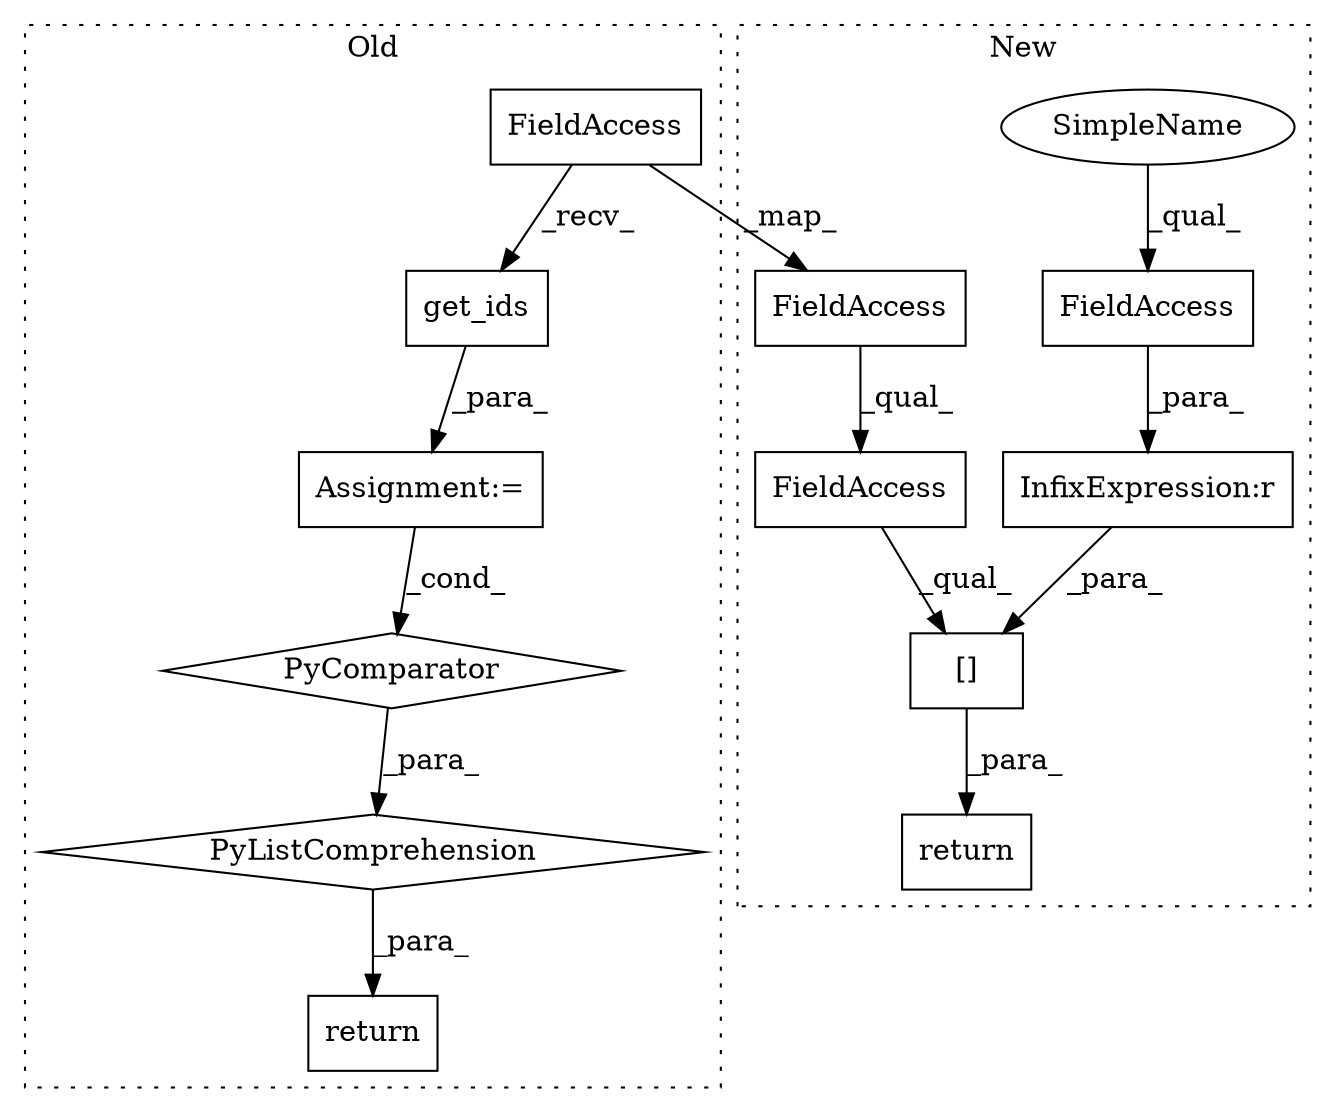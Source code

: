 digraph G {
subgraph cluster0 {
1 [label="get_ids" a="32" s="6195" l="9" shape="box"];
3 [label="Assignment:=" a="7" s="6179" l="49" shape="box"];
4 [label="PyListComprehension" a="109" s="6477" l="115" shape="diamond"];
5 [label="PyComparator" a="113" s="6542" l="42" shape="diamond"];
10 [label="FieldAccess" a="22" s="6186" l="8" shape="box"];
11 [label="return" a="41" s="6626" l="20" shape="box"];
label = "Old";
style="dotted";
}
subgraph cluster1 {
2 [label="[]" a="2" s="6040,6057" l="13,1" shape="box"];
6 [label="InfixExpression:r" a="27" s="5819" l="4" shape="box"];
7 [label="FieldAccess" a="22" s="6040" l="12" shape="box"];
8 [label="FieldAccess" a="22" s="5808" l="11" shape="box"];
9 [label="FieldAccess" a="22" s="6040" l="8" shape="box"];
12 [label="return" a="41" s="6033" l="7" shape="box"];
13 [label="SimpleName" a="42" s="5808" l="4" shape="ellipse"];
label = "New";
style="dotted";
}
1 -> 3 [label="_para_"];
2 -> 12 [label="_para_"];
3 -> 5 [label="_cond_"];
4 -> 11 [label="_para_"];
5 -> 4 [label="_para_"];
6 -> 2 [label="_para_"];
7 -> 2 [label="_qual_"];
8 -> 6 [label="_para_"];
9 -> 7 [label="_qual_"];
10 -> 1 [label="_recv_"];
10 -> 9 [label="_map_"];
13 -> 8 [label="_qual_"];
}